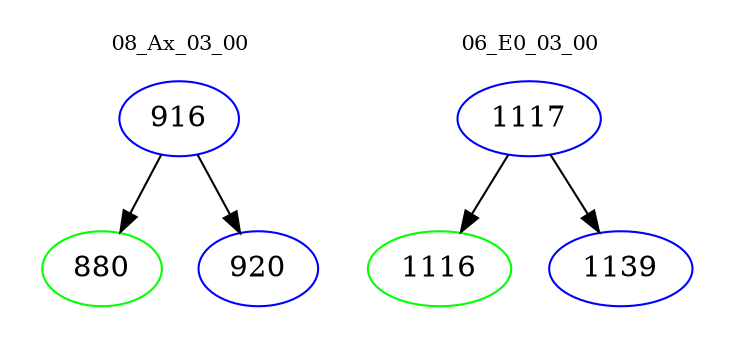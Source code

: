 digraph{
subgraph cluster_0 {
color = white
label = "08_Ax_03_00";
fontsize=10;
T0_916 [label="916", color="blue"]
T0_916 -> T0_880 [color="black"]
T0_880 [label="880", color="green"]
T0_916 -> T0_920 [color="black"]
T0_920 [label="920", color="blue"]
}
subgraph cluster_1 {
color = white
label = "06_E0_03_00";
fontsize=10;
T1_1117 [label="1117", color="blue"]
T1_1117 -> T1_1116 [color="black"]
T1_1116 [label="1116", color="green"]
T1_1117 -> T1_1139 [color="black"]
T1_1139 [label="1139", color="blue"]
}
}
